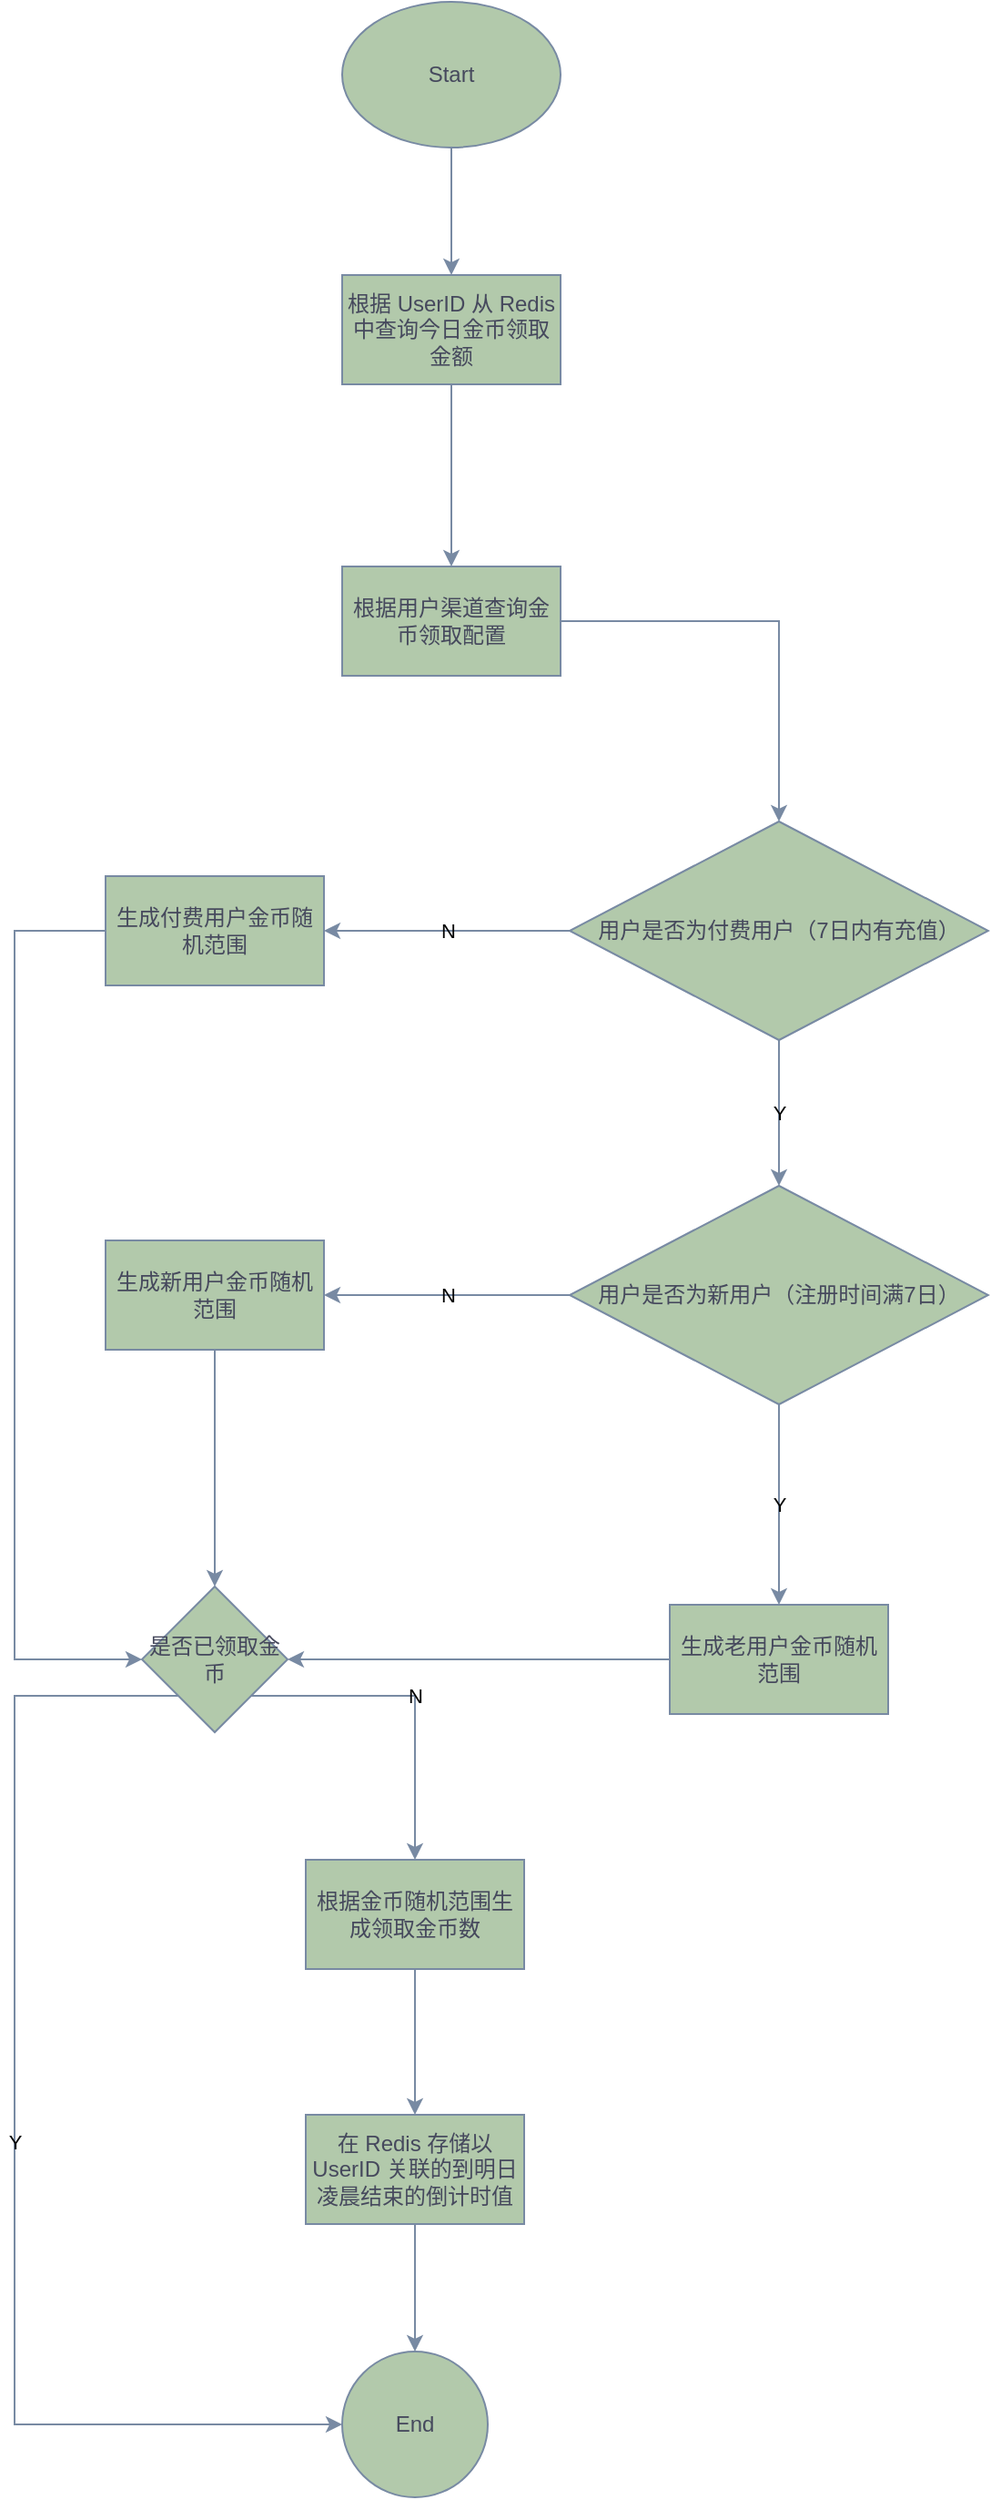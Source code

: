 <mxfile version="24.2.3" type="github">
  <diagram name="Page-1" id="CW4RRDtZ3Qa1tOluZkzK">
    <mxGraphModel dx="1434" dy="676" grid="1" gridSize="10" guides="1" tooltips="1" connect="1" arrows="1" fold="1" page="1" pageScale="1" pageWidth="850" pageHeight="1100" math="0" shadow="0">
      <root>
        <mxCell id="0" />
        <mxCell id="1" parent="0" />
        <mxCell id="m-QLZI3Lx8UgKaImKCGh-3" value="" style="edgeStyle=orthogonalEdgeStyle;rounded=0;orthogonalLoop=1;jettySize=auto;html=1;labelBackgroundColor=none;strokeColor=#788AA3;fontColor=default;" edge="1" parent="1" source="m-QLZI3Lx8UgKaImKCGh-1" target="m-QLZI3Lx8UgKaImKCGh-2">
          <mxGeometry relative="1" as="geometry" />
        </mxCell>
        <mxCell id="m-QLZI3Lx8UgKaImKCGh-1" value="Start" style="ellipse;whiteSpace=wrap;html=1;labelBackgroundColor=none;fillColor=#B2C9AB;strokeColor=#788AA3;fontColor=#46495D;" vertex="1" parent="1">
          <mxGeometry x="420" y="60" width="120" height="80" as="geometry" />
        </mxCell>
        <mxCell id="m-QLZI3Lx8UgKaImKCGh-5" value="" style="edgeStyle=orthogonalEdgeStyle;rounded=0;orthogonalLoop=1;jettySize=auto;html=1;labelBackgroundColor=none;strokeColor=#788AA3;fontColor=default;" edge="1" parent="1" source="m-QLZI3Lx8UgKaImKCGh-2" target="m-QLZI3Lx8UgKaImKCGh-4">
          <mxGeometry relative="1" as="geometry" />
        </mxCell>
        <mxCell id="m-QLZI3Lx8UgKaImKCGh-2" value="根据 UserID 从 Redis中查询今日金币领取金额" style="whiteSpace=wrap;html=1;labelBackgroundColor=none;fillColor=#B2C9AB;strokeColor=#788AA3;fontColor=#46495D;" vertex="1" parent="1">
          <mxGeometry x="420" y="210" width="120" height="60" as="geometry" />
        </mxCell>
        <mxCell id="m-QLZI3Lx8UgKaImKCGh-7" value="" style="edgeStyle=orthogonalEdgeStyle;rounded=0;orthogonalLoop=1;jettySize=auto;html=1;labelBackgroundColor=none;strokeColor=#788AA3;fontColor=default;" edge="1" parent="1" source="m-QLZI3Lx8UgKaImKCGh-4" target="m-QLZI3Lx8UgKaImKCGh-6">
          <mxGeometry relative="1" as="geometry" />
        </mxCell>
        <mxCell id="m-QLZI3Lx8UgKaImKCGh-4" value="根据用户渠道查询金币领取配置" style="whiteSpace=wrap;html=1;labelBackgroundColor=none;fillColor=#B2C9AB;strokeColor=#788AA3;fontColor=#46495D;" vertex="1" parent="1">
          <mxGeometry x="420" y="370" width="120" height="60" as="geometry" />
        </mxCell>
        <mxCell id="m-QLZI3Lx8UgKaImKCGh-9" value="Y" style="edgeStyle=orthogonalEdgeStyle;rounded=0;orthogonalLoop=1;jettySize=auto;html=1;labelBackgroundColor=none;strokeColor=#788AA3;fontColor=default;" edge="1" parent="1" source="m-QLZI3Lx8UgKaImKCGh-6" target="m-QLZI3Lx8UgKaImKCGh-8">
          <mxGeometry relative="1" as="geometry" />
        </mxCell>
        <mxCell id="m-QLZI3Lx8UgKaImKCGh-12" value="N" style="edgeStyle=orthogonalEdgeStyle;rounded=0;orthogonalLoop=1;jettySize=auto;html=1;labelBackgroundColor=none;strokeColor=#788AA3;fontColor=default;" edge="1" parent="1" source="m-QLZI3Lx8UgKaImKCGh-6" target="m-QLZI3Lx8UgKaImKCGh-11">
          <mxGeometry relative="1" as="geometry" />
        </mxCell>
        <mxCell id="m-QLZI3Lx8UgKaImKCGh-6" value="用户是否为付费用户（7日内有充值）" style="rhombus;whiteSpace=wrap;html=1;labelBackgroundColor=none;fillColor=#B2C9AB;strokeColor=#788AA3;fontColor=#46495D;" vertex="1" parent="1">
          <mxGeometry x="545" y="510" width="230" height="120" as="geometry" />
        </mxCell>
        <mxCell id="m-QLZI3Lx8UgKaImKCGh-14" value="N" style="edgeStyle=orthogonalEdgeStyle;rounded=0;orthogonalLoop=1;jettySize=auto;html=1;labelBackgroundColor=none;strokeColor=#788AA3;fontColor=default;" edge="1" parent="1" source="m-QLZI3Lx8UgKaImKCGh-8" target="m-QLZI3Lx8UgKaImKCGh-13">
          <mxGeometry relative="1" as="geometry" />
        </mxCell>
        <mxCell id="m-QLZI3Lx8UgKaImKCGh-18" value="Y" style="edgeStyle=orthogonalEdgeStyle;rounded=0;orthogonalLoop=1;jettySize=auto;html=1;labelBackgroundColor=none;strokeColor=#788AA3;fontColor=default;" edge="1" parent="1" source="m-QLZI3Lx8UgKaImKCGh-8" target="m-QLZI3Lx8UgKaImKCGh-15">
          <mxGeometry relative="1" as="geometry" />
        </mxCell>
        <mxCell id="m-QLZI3Lx8UgKaImKCGh-8" value="用户是否为新用户（注册时间满7日）" style="rhombus;whiteSpace=wrap;html=1;labelBackgroundColor=none;fillColor=#B2C9AB;strokeColor=#788AA3;fontColor=#46495D;" vertex="1" parent="1">
          <mxGeometry x="545" y="710" width="230" height="120" as="geometry" />
        </mxCell>
        <mxCell id="m-QLZI3Lx8UgKaImKCGh-24" style="edgeStyle=orthogonalEdgeStyle;rounded=0;orthogonalLoop=1;jettySize=auto;html=1;entryX=0;entryY=0.5;entryDx=0;entryDy=0;labelBackgroundColor=none;strokeColor=#788AA3;fontColor=default;" edge="1" parent="1" source="m-QLZI3Lx8UgKaImKCGh-11" target="m-QLZI3Lx8UgKaImKCGh-21">
          <mxGeometry relative="1" as="geometry">
            <Array as="points">
              <mxPoint x="240" y="570" />
              <mxPoint x="240" y="970" />
            </Array>
          </mxGeometry>
        </mxCell>
        <mxCell id="m-QLZI3Lx8UgKaImKCGh-11" value="生成付费用户金币随机范围" style="whiteSpace=wrap;html=1;labelBackgroundColor=none;fillColor=#B2C9AB;strokeColor=#788AA3;fontColor=#46495D;" vertex="1" parent="1">
          <mxGeometry x="290" y="540" width="120" height="60" as="geometry" />
        </mxCell>
        <mxCell id="m-QLZI3Lx8UgKaImKCGh-23" style="edgeStyle=orthogonalEdgeStyle;rounded=0;orthogonalLoop=1;jettySize=auto;html=1;entryX=0.5;entryY=0;entryDx=0;entryDy=0;labelBackgroundColor=none;strokeColor=#788AA3;fontColor=default;" edge="1" parent="1" source="m-QLZI3Lx8UgKaImKCGh-13" target="m-QLZI3Lx8UgKaImKCGh-21">
          <mxGeometry relative="1" as="geometry" />
        </mxCell>
        <mxCell id="m-QLZI3Lx8UgKaImKCGh-13" value="生成新用户金币随机范围" style="whiteSpace=wrap;html=1;labelBackgroundColor=none;fillColor=#B2C9AB;strokeColor=#788AA3;fontColor=#46495D;" vertex="1" parent="1">
          <mxGeometry x="290" y="740" width="120" height="60" as="geometry" />
        </mxCell>
        <mxCell id="m-QLZI3Lx8UgKaImKCGh-22" value="" style="edgeStyle=orthogonalEdgeStyle;rounded=0;orthogonalLoop=1;jettySize=auto;html=1;labelBackgroundColor=none;strokeColor=#788AA3;fontColor=default;" edge="1" parent="1" source="m-QLZI3Lx8UgKaImKCGh-15" target="m-QLZI3Lx8UgKaImKCGh-21">
          <mxGeometry relative="1" as="geometry" />
        </mxCell>
        <mxCell id="m-QLZI3Lx8UgKaImKCGh-15" value="生成老用户金币随机范围" style="whiteSpace=wrap;html=1;labelBackgroundColor=none;fillColor=#B2C9AB;strokeColor=#788AA3;fontColor=#46495D;" vertex="1" parent="1">
          <mxGeometry x="600" y="940" width="120" height="60" as="geometry" />
        </mxCell>
        <mxCell id="m-QLZI3Lx8UgKaImKCGh-25" value="Y" style="edgeStyle=orthogonalEdgeStyle;rounded=0;orthogonalLoop=1;jettySize=auto;html=1;exitX=0;exitY=1;exitDx=0;exitDy=0;entryX=0;entryY=0.5;entryDx=0;entryDy=0;labelBackgroundColor=none;strokeColor=#788AA3;fontColor=default;" edge="1" parent="1" source="m-QLZI3Lx8UgKaImKCGh-21" target="m-QLZI3Lx8UgKaImKCGh-30">
          <mxGeometry relative="1" as="geometry">
            <mxPoint x="240" y="1080" as="targetPoint" />
            <Array as="points">
              <mxPoint x="240" y="990" />
              <mxPoint x="240" y="1390" />
            </Array>
          </mxGeometry>
        </mxCell>
        <mxCell id="m-QLZI3Lx8UgKaImKCGh-26" value="N" style="edgeStyle=orthogonalEdgeStyle;rounded=0;orthogonalLoop=1;jettySize=auto;html=1;exitX=1;exitY=1;exitDx=0;exitDy=0;entryX=0.5;entryY=0;entryDx=0;entryDy=0;labelBackgroundColor=none;strokeColor=#788AA3;fontColor=default;" edge="1" parent="1" source="m-QLZI3Lx8UgKaImKCGh-21" target="m-QLZI3Lx8UgKaImKCGh-27">
          <mxGeometry relative="1" as="geometry">
            <mxPoint x="470" y="1080" as="targetPoint" />
            <Array as="points">
              <mxPoint x="460" y="990" />
              <mxPoint x="460" y="1080" />
            </Array>
          </mxGeometry>
        </mxCell>
        <mxCell id="m-QLZI3Lx8UgKaImKCGh-21" value="是否已领取金币" style="rhombus;whiteSpace=wrap;html=1;labelBackgroundColor=none;fillColor=#B2C9AB;strokeColor=#788AA3;fontColor=#46495D;" vertex="1" parent="1">
          <mxGeometry x="310" y="930" width="80" height="80" as="geometry" />
        </mxCell>
        <mxCell id="m-QLZI3Lx8UgKaImKCGh-29" value="" style="edgeStyle=orthogonalEdgeStyle;rounded=0;orthogonalLoop=1;jettySize=auto;html=1;labelBackgroundColor=none;strokeColor=#788AA3;fontColor=default;" edge="1" parent="1" source="m-QLZI3Lx8UgKaImKCGh-27" target="m-QLZI3Lx8UgKaImKCGh-28">
          <mxGeometry relative="1" as="geometry" />
        </mxCell>
        <mxCell id="m-QLZI3Lx8UgKaImKCGh-27" value="根据金币随机范围生成领取金币数" style="whiteSpace=wrap;html=1;labelBackgroundColor=none;fillColor=#B2C9AB;strokeColor=#788AA3;fontColor=#46495D;" vertex="1" parent="1">
          <mxGeometry x="400" y="1080" width="120" height="60" as="geometry" />
        </mxCell>
        <mxCell id="m-QLZI3Lx8UgKaImKCGh-31" value="" style="edgeStyle=orthogonalEdgeStyle;rounded=0;orthogonalLoop=1;jettySize=auto;html=1;labelBackgroundColor=none;strokeColor=#788AA3;fontColor=default;" edge="1" parent="1" source="m-QLZI3Lx8UgKaImKCGh-28" target="m-QLZI3Lx8UgKaImKCGh-30">
          <mxGeometry relative="1" as="geometry" />
        </mxCell>
        <mxCell id="m-QLZI3Lx8UgKaImKCGh-28" value="在 Redis 存储以 UserID 关联的到明日凌晨结束的倒计时值" style="whiteSpace=wrap;html=1;labelBackgroundColor=none;fillColor=#B2C9AB;strokeColor=#788AA3;fontColor=#46495D;" vertex="1" parent="1">
          <mxGeometry x="400" y="1220" width="120" height="60" as="geometry" />
        </mxCell>
        <mxCell id="m-QLZI3Lx8UgKaImKCGh-30" value="End" style="ellipse;whiteSpace=wrap;html=1;labelBackgroundColor=none;fillColor=#B2C9AB;strokeColor=#788AA3;fontColor=#46495D;" vertex="1" parent="1">
          <mxGeometry x="420" y="1350" width="80" height="80" as="geometry" />
        </mxCell>
      </root>
    </mxGraphModel>
  </diagram>
</mxfile>
